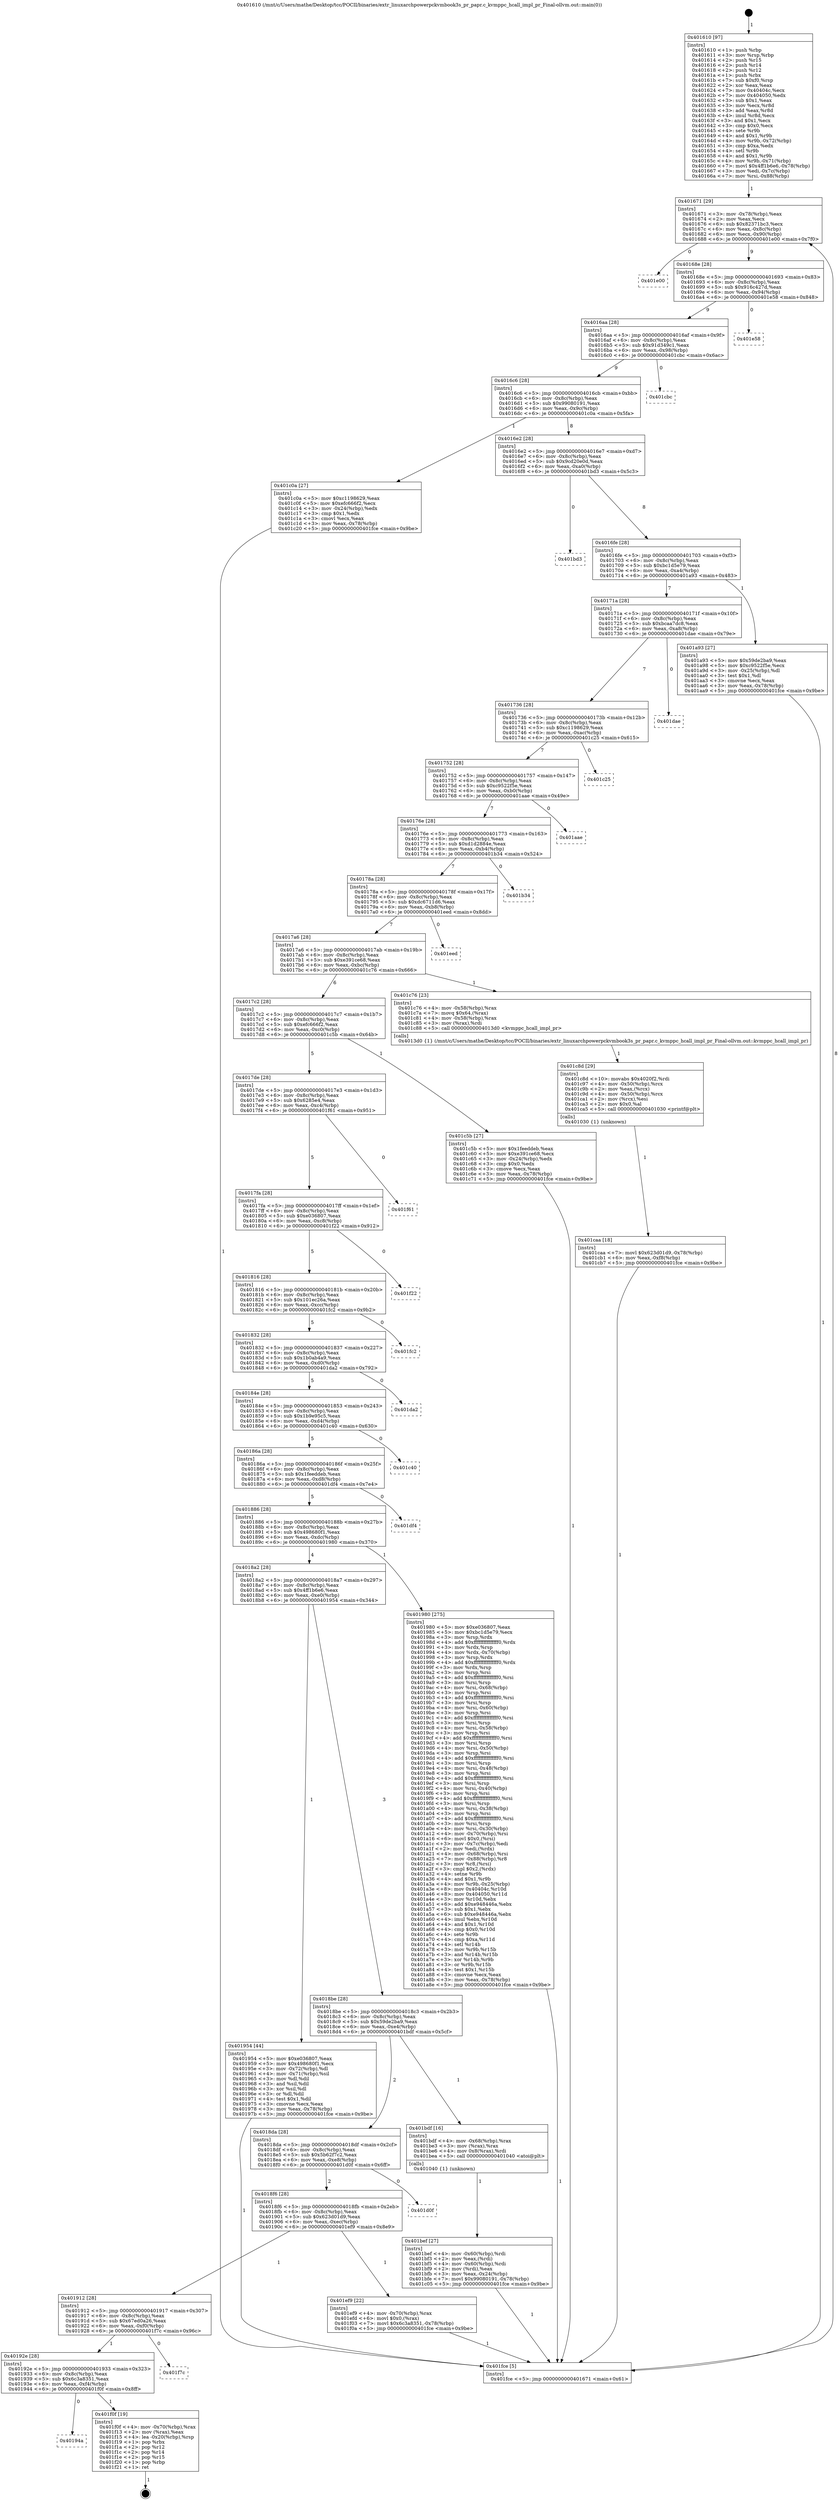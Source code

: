 digraph "0x401610" {
  label = "0x401610 (/mnt/c/Users/mathe/Desktop/tcc/POCII/binaries/extr_linuxarchpowerpckvmbook3s_pr_papr.c_kvmppc_hcall_impl_pr_Final-ollvm.out::main(0))"
  labelloc = "t"
  node[shape=record]

  Entry [label="",width=0.3,height=0.3,shape=circle,fillcolor=black,style=filled]
  "0x401671" [label="{
     0x401671 [29]\l
     | [instrs]\l
     &nbsp;&nbsp;0x401671 \<+3\>: mov -0x78(%rbp),%eax\l
     &nbsp;&nbsp;0x401674 \<+2\>: mov %eax,%ecx\l
     &nbsp;&nbsp;0x401676 \<+6\>: sub $0x82371bc3,%ecx\l
     &nbsp;&nbsp;0x40167c \<+6\>: mov %eax,-0x8c(%rbp)\l
     &nbsp;&nbsp;0x401682 \<+6\>: mov %ecx,-0x90(%rbp)\l
     &nbsp;&nbsp;0x401688 \<+6\>: je 0000000000401e00 \<main+0x7f0\>\l
  }"]
  "0x401e00" [label="{
     0x401e00\l
  }", style=dashed]
  "0x40168e" [label="{
     0x40168e [28]\l
     | [instrs]\l
     &nbsp;&nbsp;0x40168e \<+5\>: jmp 0000000000401693 \<main+0x83\>\l
     &nbsp;&nbsp;0x401693 \<+6\>: mov -0x8c(%rbp),%eax\l
     &nbsp;&nbsp;0x401699 \<+5\>: sub $0x916c427d,%eax\l
     &nbsp;&nbsp;0x40169e \<+6\>: mov %eax,-0x94(%rbp)\l
     &nbsp;&nbsp;0x4016a4 \<+6\>: je 0000000000401e58 \<main+0x848\>\l
  }"]
  Exit [label="",width=0.3,height=0.3,shape=circle,fillcolor=black,style=filled,peripheries=2]
  "0x401e58" [label="{
     0x401e58\l
  }", style=dashed]
  "0x4016aa" [label="{
     0x4016aa [28]\l
     | [instrs]\l
     &nbsp;&nbsp;0x4016aa \<+5\>: jmp 00000000004016af \<main+0x9f\>\l
     &nbsp;&nbsp;0x4016af \<+6\>: mov -0x8c(%rbp),%eax\l
     &nbsp;&nbsp;0x4016b5 \<+5\>: sub $0x91d349c1,%eax\l
     &nbsp;&nbsp;0x4016ba \<+6\>: mov %eax,-0x98(%rbp)\l
     &nbsp;&nbsp;0x4016c0 \<+6\>: je 0000000000401cbc \<main+0x6ac\>\l
  }"]
  "0x40194a" [label="{
     0x40194a\l
  }", style=dashed]
  "0x401cbc" [label="{
     0x401cbc\l
  }", style=dashed]
  "0x4016c6" [label="{
     0x4016c6 [28]\l
     | [instrs]\l
     &nbsp;&nbsp;0x4016c6 \<+5\>: jmp 00000000004016cb \<main+0xbb\>\l
     &nbsp;&nbsp;0x4016cb \<+6\>: mov -0x8c(%rbp),%eax\l
     &nbsp;&nbsp;0x4016d1 \<+5\>: sub $0x99080191,%eax\l
     &nbsp;&nbsp;0x4016d6 \<+6\>: mov %eax,-0x9c(%rbp)\l
     &nbsp;&nbsp;0x4016dc \<+6\>: je 0000000000401c0a \<main+0x5fa\>\l
  }"]
  "0x401f0f" [label="{
     0x401f0f [19]\l
     | [instrs]\l
     &nbsp;&nbsp;0x401f0f \<+4\>: mov -0x70(%rbp),%rax\l
     &nbsp;&nbsp;0x401f13 \<+2\>: mov (%rax),%eax\l
     &nbsp;&nbsp;0x401f15 \<+4\>: lea -0x20(%rbp),%rsp\l
     &nbsp;&nbsp;0x401f19 \<+1\>: pop %rbx\l
     &nbsp;&nbsp;0x401f1a \<+2\>: pop %r12\l
     &nbsp;&nbsp;0x401f1c \<+2\>: pop %r14\l
     &nbsp;&nbsp;0x401f1e \<+2\>: pop %r15\l
     &nbsp;&nbsp;0x401f20 \<+1\>: pop %rbp\l
     &nbsp;&nbsp;0x401f21 \<+1\>: ret\l
  }"]
  "0x401c0a" [label="{
     0x401c0a [27]\l
     | [instrs]\l
     &nbsp;&nbsp;0x401c0a \<+5\>: mov $0xc1198629,%eax\l
     &nbsp;&nbsp;0x401c0f \<+5\>: mov $0xefc666f2,%ecx\l
     &nbsp;&nbsp;0x401c14 \<+3\>: mov -0x24(%rbp),%edx\l
     &nbsp;&nbsp;0x401c17 \<+3\>: cmp $0x1,%edx\l
     &nbsp;&nbsp;0x401c1a \<+3\>: cmovl %ecx,%eax\l
     &nbsp;&nbsp;0x401c1d \<+3\>: mov %eax,-0x78(%rbp)\l
     &nbsp;&nbsp;0x401c20 \<+5\>: jmp 0000000000401fce \<main+0x9be\>\l
  }"]
  "0x4016e2" [label="{
     0x4016e2 [28]\l
     | [instrs]\l
     &nbsp;&nbsp;0x4016e2 \<+5\>: jmp 00000000004016e7 \<main+0xd7\>\l
     &nbsp;&nbsp;0x4016e7 \<+6\>: mov -0x8c(%rbp),%eax\l
     &nbsp;&nbsp;0x4016ed \<+5\>: sub $0x9cd20e0d,%eax\l
     &nbsp;&nbsp;0x4016f2 \<+6\>: mov %eax,-0xa0(%rbp)\l
     &nbsp;&nbsp;0x4016f8 \<+6\>: je 0000000000401bd3 \<main+0x5c3\>\l
  }"]
  "0x40192e" [label="{
     0x40192e [28]\l
     | [instrs]\l
     &nbsp;&nbsp;0x40192e \<+5\>: jmp 0000000000401933 \<main+0x323\>\l
     &nbsp;&nbsp;0x401933 \<+6\>: mov -0x8c(%rbp),%eax\l
     &nbsp;&nbsp;0x401939 \<+5\>: sub $0x6c3a8351,%eax\l
     &nbsp;&nbsp;0x40193e \<+6\>: mov %eax,-0xf4(%rbp)\l
     &nbsp;&nbsp;0x401944 \<+6\>: je 0000000000401f0f \<main+0x8ff\>\l
  }"]
  "0x401bd3" [label="{
     0x401bd3\l
  }", style=dashed]
  "0x4016fe" [label="{
     0x4016fe [28]\l
     | [instrs]\l
     &nbsp;&nbsp;0x4016fe \<+5\>: jmp 0000000000401703 \<main+0xf3\>\l
     &nbsp;&nbsp;0x401703 \<+6\>: mov -0x8c(%rbp),%eax\l
     &nbsp;&nbsp;0x401709 \<+5\>: sub $0xbc1d5e79,%eax\l
     &nbsp;&nbsp;0x40170e \<+6\>: mov %eax,-0xa4(%rbp)\l
     &nbsp;&nbsp;0x401714 \<+6\>: je 0000000000401a93 \<main+0x483\>\l
  }"]
  "0x401f7c" [label="{
     0x401f7c\l
  }", style=dashed]
  "0x401a93" [label="{
     0x401a93 [27]\l
     | [instrs]\l
     &nbsp;&nbsp;0x401a93 \<+5\>: mov $0x59de2ba9,%eax\l
     &nbsp;&nbsp;0x401a98 \<+5\>: mov $0xc9522f5e,%ecx\l
     &nbsp;&nbsp;0x401a9d \<+3\>: mov -0x25(%rbp),%dl\l
     &nbsp;&nbsp;0x401aa0 \<+3\>: test $0x1,%dl\l
     &nbsp;&nbsp;0x401aa3 \<+3\>: cmovne %ecx,%eax\l
     &nbsp;&nbsp;0x401aa6 \<+3\>: mov %eax,-0x78(%rbp)\l
     &nbsp;&nbsp;0x401aa9 \<+5\>: jmp 0000000000401fce \<main+0x9be\>\l
  }"]
  "0x40171a" [label="{
     0x40171a [28]\l
     | [instrs]\l
     &nbsp;&nbsp;0x40171a \<+5\>: jmp 000000000040171f \<main+0x10f\>\l
     &nbsp;&nbsp;0x40171f \<+6\>: mov -0x8c(%rbp),%eax\l
     &nbsp;&nbsp;0x401725 \<+5\>: sub $0xbcaa7dc8,%eax\l
     &nbsp;&nbsp;0x40172a \<+6\>: mov %eax,-0xa8(%rbp)\l
     &nbsp;&nbsp;0x401730 \<+6\>: je 0000000000401dae \<main+0x79e\>\l
  }"]
  "0x401912" [label="{
     0x401912 [28]\l
     | [instrs]\l
     &nbsp;&nbsp;0x401912 \<+5\>: jmp 0000000000401917 \<main+0x307\>\l
     &nbsp;&nbsp;0x401917 \<+6\>: mov -0x8c(%rbp),%eax\l
     &nbsp;&nbsp;0x40191d \<+5\>: sub $0x67ed0a26,%eax\l
     &nbsp;&nbsp;0x401922 \<+6\>: mov %eax,-0xf0(%rbp)\l
     &nbsp;&nbsp;0x401928 \<+6\>: je 0000000000401f7c \<main+0x96c\>\l
  }"]
  "0x401dae" [label="{
     0x401dae\l
  }", style=dashed]
  "0x401736" [label="{
     0x401736 [28]\l
     | [instrs]\l
     &nbsp;&nbsp;0x401736 \<+5\>: jmp 000000000040173b \<main+0x12b\>\l
     &nbsp;&nbsp;0x40173b \<+6\>: mov -0x8c(%rbp),%eax\l
     &nbsp;&nbsp;0x401741 \<+5\>: sub $0xc1198629,%eax\l
     &nbsp;&nbsp;0x401746 \<+6\>: mov %eax,-0xac(%rbp)\l
     &nbsp;&nbsp;0x40174c \<+6\>: je 0000000000401c25 \<main+0x615\>\l
  }"]
  "0x401ef9" [label="{
     0x401ef9 [22]\l
     | [instrs]\l
     &nbsp;&nbsp;0x401ef9 \<+4\>: mov -0x70(%rbp),%rax\l
     &nbsp;&nbsp;0x401efd \<+6\>: movl $0x0,(%rax)\l
     &nbsp;&nbsp;0x401f03 \<+7\>: movl $0x6c3a8351,-0x78(%rbp)\l
     &nbsp;&nbsp;0x401f0a \<+5\>: jmp 0000000000401fce \<main+0x9be\>\l
  }"]
  "0x401c25" [label="{
     0x401c25\l
  }", style=dashed]
  "0x401752" [label="{
     0x401752 [28]\l
     | [instrs]\l
     &nbsp;&nbsp;0x401752 \<+5\>: jmp 0000000000401757 \<main+0x147\>\l
     &nbsp;&nbsp;0x401757 \<+6\>: mov -0x8c(%rbp),%eax\l
     &nbsp;&nbsp;0x40175d \<+5\>: sub $0xc9522f5e,%eax\l
     &nbsp;&nbsp;0x401762 \<+6\>: mov %eax,-0xb0(%rbp)\l
     &nbsp;&nbsp;0x401768 \<+6\>: je 0000000000401aae \<main+0x49e\>\l
  }"]
  "0x4018f6" [label="{
     0x4018f6 [28]\l
     | [instrs]\l
     &nbsp;&nbsp;0x4018f6 \<+5\>: jmp 00000000004018fb \<main+0x2eb\>\l
     &nbsp;&nbsp;0x4018fb \<+6\>: mov -0x8c(%rbp),%eax\l
     &nbsp;&nbsp;0x401901 \<+5\>: sub $0x623d01d9,%eax\l
     &nbsp;&nbsp;0x401906 \<+6\>: mov %eax,-0xec(%rbp)\l
     &nbsp;&nbsp;0x40190c \<+6\>: je 0000000000401ef9 \<main+0x8e9\>\l
  }"]
  "0x401aae" [label="{
     0x401aae\l
  }", style=dashed]
  "0x40176e" [label="{
     0x40176e [28]\l
     | [instrs]\l
     &nbsp;&nbsp;0x40176e \<+5\>: jmp 0000000000401773 \<main+0x163\>\l
     &nbsp;&nbsp;0x401773 \<+6\>: mov -0x8c(%rbp),%eax\l
     &nbsp;&nbsp;0x401779 \<+5\>: sub $0xd1d2884e,%eax\l
     &nbsp;&nbsp;0x40177e \<+6\>: mov %eax,-0xb4(%rbp)\l
     &nbsp;&nbsp;0x401784 \<+6\>: je 0000000000401b34 \<main+0x524\>\l
  }"]
  "0x401d0f" [label="{
     0x401d0f\l
  }", style=dashed]
  "0x401b34" [label="{
     0x401b34\l
  }", style=dashed]
  "0x40178a" [label="{
     0x40178a [28]\l
     | [instrs]\l
     &nbsp;&nbsp;0x40178a \<+5\>: jmp 000000000040178f \<main+0x17f\>\l
     &nbsp;&nbsp;0x40178f \<+6\>: mov -0x8c(%rbp),%eax\l
     &nbsp;&nbsp;0x401795 \<+5\>: sub $0xdc6711d6,%eax\l
     &nbsp;&nbsp;0x40179a \<+6\>: mov %eax,-0xb8(%rbp)\l
     &nbsp;&nbsp;0x4017a0 \<+6\>: je 0000000000401eed \<main+0x8dd\>\l
  }"]
  "0x401caa" [label="{
     0x401caa [18]\l
     | [instrs]\l
     &nbsp;&nbsp;0x401caa \<+7\>: movl $0x623d01d9,-0x78(%rbp)\l
     &nbsp;&nbsp;0x401cb1 \<+6\>: mov %eax,-0xf8(%rbp)\l
     &nbsp;&nbsp;0x401cb7 \<+5\>: jmp 0000000000401fce \<main+0x9be\>\l
  }"]
  "0x401eed" [label="{
     0x401eed\l
  }", style=dashed]
  "0x4017a6" [label="{
     0x4017a6 [28]\l
     | [instrs]\l
     &nbsp;&nbsp;0x4017a6 \<+5\>: jmp 00000000004017ab \<main+0x19b\>\l
     &nbsp;&nbsp;0x4017ab \<+6\>: mov -0x8c(%rbp),%eax\l
     &nbsp;&nbsp;0x4017b1 \<+5\>: sub $0xe391ce68,%eax\l
     &nbsp;&nbsp;0x4017b6 \<+6\>: mov %eax,-0xbc(%rbp)\l
     &nbsp;&nbsp;0x4017bc \<+6\>: je 0000000000401c76 \<main+0x666\>\l
  }"]
  "0x401c8d" [label="{
     0x401c8d [29]\l
     | [instrs]\l
     &nbsp;&nbsp;0x401c8d \<+10\>: movabs $0x4020f2,%rdi\l
     &nbsp;&nbsp;0x401c97 \<+4\>: mov -0x50(%rbp),%rcx\l
     &nbsp;&nbsp;0x401c9b \<+2\>: mov %eax,(%rcx)\l
     &nbsp;&nbsp;0x401c9d \<+4\>: mov -0x50(%rbp),%rcx\l
     &nbsp;&nbsp;0x401ca1 \<+2\>: mov (%rcx),%esi\l
     &nbsp;&nbsp;0x401ca3 \<+2\>: mov $0x0,%al\l
     &nbsp;&nbsp;0x401ca5 \<+5\>: call 0000000000401030 \<printf@plt\>\l
     | [calls]\l
     &nbsp;&nbsp;0x401030 \{1\} (unknown)\l
  }"]
  "0x401c76" [label="{
     0x401c76 [23]\l
     | [instrs]\l
     &nbsp;&nbsp;0x401c76 \<+4\>: mov -0x58(%rbp),%rax\l
     &nbsp;&nbsp;0x401c7a \<+7\>: movq $0x64,(%rax)\l
     &nbsp;&nbsp;0x401c81 \<+4\>: mov -0x58(%rbp),%rax\l
     &nbsp;&nbsp;0x401c85 \<+3\>: mov (%rax),%rdi\l
     &nbsp;&nbsp;0x401c88 \<+5\>: call 00000000004013d0 \<kvmppc_hcall_impl_pr\>\l
     | [calls]\l
     &nbsp;&nbsp;0x4013d0 \{1\} (/mnt/c/Users/mathe/Desktop/tcc/POCII/binaries/extr_linuxarchpowerpckvmbook3s_pr_papr.c_kvmppc_hcall_impl_pr_Final-ollvm.out::kvmppc_hcall_impl_pr)\l
  }"]
  "0x4017c2" [label="{
     0x4017c2 [28]\l
     | [instrs]\l
     &nbsp;&nbsp;0x4017c2 \<+5\>: jmp 00000000004017c7 \<main+0x1b7\>\l
     &nbsp;&nbsp;0x4017c7 \<+6\>: mov -0x8c(%rbp),%eax\l
     &nbsp;&nbsp;0x4017cd \<+5\>: sub $0xefc666f2,%eax\l
     &nbsp;&nbsp;0x4017d2 \<+6\>: mov %eax,-0xc0(%rbp)\l
     &nbsp;&nbsp;0x4017d8 \<+6\>: je 0000000000401c5b \<main+0x64b\>\l
  }"]
  "0x401bef" [label="{
     0x401bef [27]\l
     | [instrs]\l
     &nbsp;&nbsp;0x401bef \<+4\>: mov -0x60(%rbp),%rdi\l
     &nbsp;&nbsp;0x401bf3 \<+2\>: mov %eax,(%rdi)\l
     &nbsp;&nbsp;0x401bf5 \<+4\>: mov -0x60(%rbp),%rdi\l
     &nbsp;&nbsp;0x401bf9 \<+2\>: mov (%rdi),%eax\l
     &nbsp;&nbsp;0x401bfb \<+3\>: mov %eax,-0x24(%rbp)\l
     &nbsp;&nbsp;0x401bfe \<+7\>: movl $0x99080191,-0x78(%rbp)\l
     &nbsp;&nbsp;0x401c05 \<+5\>: jmp 0000000000401fce \<main+0x9be\>\l
  }"]
  "0x401c5b" [label="{
     0x401c5b [27]\l
     | [instrs]\l
     &nbsp;&nbsp;0x401c5b \<+5\>: mov $0x1feeddeb,%eax\l
     &nbsp;&nbsp;0x401c60 \<+5\>: mov $0xe391ce68,%ecx\l
     &nbsp;&nbsp;0x401c65 \<+3\>: mov -0x24(%rbp),%edx\l
     &nbsp;&nbsp;0x401c68 \<+3\>: cmp $0x0,%edx\l
     &nbsp;&nbsp;0x401c6b \<+3\>: cmove %ecx,%eax\l
     &nbsp;&nbsp;0x401c6e \<+3\>: mov %eax,-0x78(%rbp)\l
     &nbsp;&nbsp;0x401c71 \<+5\>: jmp 0000000000401fce \<main+0x9be\>\l
  }"]
  "0x4017de" [label="{
     0x4017de [28]\l
     | [instrs]\l
     &nbsp;&nbsp;0x4017de \<+5\>: jmp 00000000004017e3 \<main+0x1d3\>\l
     &nbsp;&nbsp;0x4017e3 \<+6\>: mov -0x8c(%rbp),%eax\l
     &nbsp;&nbsp;0x4017e9 \<+5\>: sub $0x6285e4,%eax\l
     &nbsp;&nbsp;0x4017ee \<+6\>: mov %eax,-0xc4(%rbp)\l
     &nbsp;&nbsp;0x4017f4 \<+6\>: je 0000000000401f61 \<main+0x951\>\l
  }"]
  "0x4018da" [label="{
     0x4018da [28]\l
     | [instrs]\l
     &nbsp;&nbsp;0x4018da \<+5\>: jmp 00000000004018df \<main+0x2cf\>\l
     &nbsp;&nbsp;0x4018df \<+6\>: mov -0x8c(%rbp),%eax\l
     &nbsp;&nbsp;0x4018e5 \<+5\>: sub $0x5b62f7c2,%eax\l
     &nbsp;&nbsp;0x4018ea \<+6\>: mov %eax,-0xe8(%rbp)\l
     &nbsp;&nbsp;0x4018f0 \<+6\>: je 0000000000401d0f \<main+0x6ff\>\l
  }"]
  "0x401f61" [label="{
     0x401f61\l
  }", style=dashed]
  "0x4017fa" [label="{
     0x4017fa [28]\l
     | [instrs]\l
     &nbsp;&nbsp;0x4017fa \<+5\>: jmp 00000000004017ff \<main+0x1ef\>\l
     &nbsp;&nbsp;0x4017ff \<+6\>: mov -0x8c(%rbp),%eax\l
     &nbsp;&nbsp;0x401805 \<+5\>: sub $0xe036807,%eax\l
     &nbsp;&nbsp;0x40180a \<+6\>: mov %eax,-0xc8(%rbp)\l
     &nbsp;&nbsp;0x401810 \<+6\>: je 0000000000401f22 \<main+0x912\>\l
  }"]
  "0x401bdf" [label="{
     0x401bdf [16]\l
     | [instrs]\l
     &nbsp;&nbsp;0x401bdf \<+4\>: mov -0x68(%rbp),%rax\l
     &nbsp;&nbsp;0x401be3 \<+3\>: mov (%rax),%rax\l
     &nbsp;&nbsp;0x401be6 \<+4\>: mov 0x8(%rax),%rdi\l
     &nbsp;&nbsp;0x401bea \<+5\>: call 0000000000401040 \<atoi@plt\>\l
     | [calls]\l
     &nbsp;&nbsp;0x401040 \{1\} (unknown)\l
  }"]
  "0x401f22" [label="{
     0x401f22\l
  }", style=dashed]
  "0x401816" [label="{
     0x401816 [28]\l
     | [instrs]\l
     &nbsp;&nbsp;0x401816 \<+5\>: jmp 000000000040181b \<main+0x20b\>\l
     &nbsp;&nbsp;0x40181b \<+6\>: mov -0x8c(%rbp),%eax\l
     &nbsp;&nbsp;0x401821 \<+5\>: sub $0x101ec26a,%eax\l
     &nbsp;&nbsp;0x401826 \<+6\>: mov %eax,-0xcc(%rbp)\l
     &nbsp;&nbsp;0x40182c \<+6\>: je 0000000000401fc2 \<main+0x9b2\>\l
  }"]
  "0x401610" [label="{
     0x401610 [97]\l
     | [instrs]\l
     &nbsp;&nbsp;0x401610 \<+1\>: push %rbp\l
     &nbsp;&nbsp;0x401611 \<+3\>: mov %rsp,%rbp\l
     &nbsp;&nbsp;0x401614 \<+2\>: push %r15\l
     &nbsp;&nbsp;0x401616 \<+2\>: push %r14\l
     &nbsp;&nbsp;0x401618 \<+2\>: push %r12\l
     &nbsp;&nbsp;0x40161a \<+1\>: push %rbx\l
     &nbsp;&nbsp;0x40161b \<+7\>: sub $0xf0,%rsp\l
     &nbsp;&nbsp;0x401622 \<+2\>: xor %eax,%eax\l
     &nbsp;&nbsp;0x401624 \<+7\>: mov 0x40404c,%ecx\l
     &nbsp;&nbsp;0x40162b \<+7\>: mov 0x404050,%edx\l
     &nbsp;&nbsp;0x401632 \<+3\>: sub $0x1,%eax\l
     &nbsp;&nbsp;0x401635 \<+3\>: mov %ecx,%r8d\l
     &nbsp;&nbsp;0x401638 \<+3\>: add %eax,%r8d\l
     &nbsp;&nbsp;0x40163b \<+4\>: imul %r8d,%ecx\l
     &nbsp;&nbsp;0x40163f \<+3\>: and $0x1,%ecx\l
     &nbsp;&nbsp;0x401642 \<+3\>: cmp $0x0,%ecx\l
     &nbsp;&nbsp;0x401645 \<+4\>: sete %r9b\l
     &nbsp;&nbsp;0x401649 \<+4\>: and $0x1,%r9b\l
     &nbsp;&nbsp;0x40164d \<+4\>: mov %r9b,-0x72(%rbp)\l
     &nbsp;&nbsp;0x401651 \<+3\>: cmp $0xa,%edx\l
     &nbsp;&nbsp;0x401654 \<+4\>: setl %r9b\l
     &nbsp;&nbsp;0x401658 \<+4\>: and $0x1,%r9b\l
     &nbsp;&nbsp;0x40165c \<+4\>: mov %r9b,-0x71(%rbp)\l
     &nbsp;&nbsp;0x401660 \<+7\>: movl $0x4ff1b6e6,-0x78(%rbp)\l
     &nbsp;&nbsp;0x401667 \<+3\>: mov %edi,-0x7c(%rbp)\l
     &nbsp;&nbsp;0x40166a \<+7\>: mov %rsi,-0x88(%rbp)\l
  }"]
  "0x401fc2" [label="{
     0x401fc2\l
  }", style=dashed]
  "0x401832" [label="{
     0x401832 [28]\l
     | [instrs]\l
     &nbsp;&nbsp;0x401832 \<+5\>: jmp 0000000000401837 \<main+0x227\>\l
     &nbsp;&nbsp;0x401837 \<+6\>: mov -0x8c(%rbp),%eax\l
     &nbsp;&nbsp;0x40183d \<+5\>: sub $0x1b0ab4a9,%eax\l
     &nbsp;&nbsp;0x401842 \<+6\>: mov %eax,-0xd0(%rbp)\l
     &nbsp;&nbsp;0x401848 \<+6\>: je 0000000000401da2 \<main+0x792\>\l
  }"]
  "0x401fce" [label="{
     0x401fce [5]\l
     | [instrs]\l
     &nbsp;&nbsp;0x401fce \<+5\>: jmp 0000000000401671 \<main+0x61\>\l
  }"]
  "0x401da2" [label="{
     0x401da2\l
  }", style=dashed]
  "0x40184e" [label="{
     0x40184e [28]\l
     | [instrs]\l
     &nbsp;&nbsp;0x40184e \<+5\>: jmp 0000000000401853 \<main+0x243\>\l
     &nbsp;&nbsp;0x401853 \<+6\>: mov -0x8c(%rbp),%eax\l
     &nbsp;&nbsp;0x401859 \<+5\>: sub $0x1b9e95c5,%eax\l
     &nbsp;&nbsp;0x40185e \<+6\>: mov %eax,-0xd4(%rbp)\l
     &nbsp;&nbsp;0x401864 \<+6\>: je 0000000000401c40 \<main+0x630\>\l
  }"]
  "0x4018be" [label="{
     0x4018be [28]\l
     | [instrs]\l
     &nbsp;&nbsp;0x4018be \<+5\>: jmp 00000000004018c3 \<main+0x2b3\>\l
     &nbsp;&nbsp;0x4018c3 \<+6\>: mov -0x8c(%rbp),%eax\l
     &nbsp;&nbsp;0x4018c9 \<+5\>: sub $0x59de2ba9,%eax\l
     &nbsp;&nbsp;0x4018ce \<+6\>: mov %eax,-0xe4(%rbp)\l
     &nbsp;&nbsp;0x4018d4 \<+6\>: je 0000000000401bdf \<main+0x5cf\>\l
  }"]
  "0x401c40" [label="{
     0x401c40\l
  }", style=dashed]
  "0x40186a" [label="{
     0x40186a [28]\l
     | [instrs]\l
     &nbsp;&nbsp;0x40186a \<+5\>: jmp 000000000040186f \<main+0x25f\>\l
     &nbsp;&nbsp;0x40186f \<+6\>: mov -0x8c(%rbp),%eax\l
     &nbsp;&nbsp;0x401875 \<+5\>: sub $0x1feeddeb,%eax\l
     &nbsp;&nbsp;0x40187a \<+6\>: mov %eax,-0xd8(%rbp)\l
     &nbsp;&nbsp;0x401880 \<+6\>: je 0000000000401df4 \<main+0x7e4\>\l
  }"]
  "0x401954" [label="{
     0x401954 [44]\l
     | [instrs]\l
     &nbsp;&nbsp;0x401954 \<+5\>: mov $0xe036807,%eax\l
     &nbsp;&nbsp;0x401959 \<+5\>: mov $0x498680f1,%ecx\l
     &nbsp;&nbsp;0x40195e \<+3\>: mov -0x72(%rbp),%dl\l
     &nbsp;&nbsp;0x401961 \<+4\>: mov -0x71(%rbp),%sil\l
     &nbsp;&nbsp;0x401965 \<+3\>: mov %dl,%dil\l
     &nbsp;&nbsp;0x401968 \<+3\>: and %sil,%dil\l
     &nbsp;&nbsp;0x40196b \<+3\>: xor %sil,%dl\l
     &nbsp;&nbsp;0x40196e \<+3\>: or %dl,%dil\l
     &nbsp;&nbsp;0x401971 \<+4\>: test $0x1,%dil\l
     &nbsp;&nbsp;0x401975 \<+3\>: cmovne %ecx,%eax\l
     &nbsp;&nbsp;0x401978 \<+3\>: mov %eax,-0x78(%rbp)\l
     &nbsp;&nbsp;0x40197b \<+5\>: jmp 0000000000401fce \<main+0x9be\>\l
  }"]
  "0x401df4" [label="{
     0x401df4\l
  }", style=dashed]
  "0x401886" [label="{
     0x401886 [28]\l
     | [instrs]\l
     &nbsp;&nbsp;0x401886 \<+5\>: jmp 000000000040188b \<main+0x27b\>\l
     &nbsp;&nbsp;0x40188b \<+6\>: mov -0x8c(%rbp),%eax\l
     &nbsp;&nbsp;0x401891 \<+5\>: sub $0x498680f1,%eax\l
     &nbsp;&nbsp;0x401896 \<+6\>: mov %eax,-0xdc(%rbp)\l
     &nbsp;&nbsp;0x40189c \<+6\>: je 0000000000401980 \<main+0x370\>\l
  }"]
  "0x4018a2" [label="{
     0x4018a2 [28]\l
     | [instrs]\l
     &nbsp;&nbsp;0x4018a2 \<+5\>: jmp 00000000004018a7 \<main+0x297\>\l
     &nbsp;&nbsp;0x4018a7 \<+6\>: mov -0x8c(%rbp),%eax\l
     &nbsp;&nbsp;0x4018ad \<+5\>: sub $0x4ff1b6e6,%eax\l
     &nbsp;&nbsp;0x4018b2 \<+6\>: mov %eax,-0xe0(%rbp)\l
     &nbsp;&nbsp;0x4018b8 \<+6\>: je 0000000000401954 \<main+0x344\>\l
  }"]
  "0x401980" [label="{
     0x401980 [275]\l
     | [instrs]\l
     &nbsp;&nbsp;0x401980 \<+5\>: mov $0xe036807,%eax\l
     &nbsp;&nbsp;0x401985 \<+5\>: mov $0xbc1d5e79,%ecx\l
     &nbsp;&nbsp;0x40198a \<+3\>: mov %rsp,%rdx\l
     &nbsp;&nbsp;0x40198d \<+4\>: add $0xfffffffffffffff0,%rdx\l
     &nbsp;&nbsp;0x401991 \<+3\>: mov %rdx,%rsp\l
     &nbsp;&nbsp;0x401994 \<+4\>: mov %rdx,-0x70(%rbp)\l
     &nbsp;&nbsp;0x401998 \<+3\>: mov %rsp,%rdx\l
     &nbsp;&nbsp;0x40199b \<+4\>: add $0xfffffffffffffff0,%rdx\l
     &nbsp;&nbsp;0x40199f \<+3\>: mov %rdx,%rsp\l
     &nbsp;&nbsp;0x4019a2 \<+3\>: mov %rsp,%rsi\l
     &nbsp;&nbsp;0x4019a5 \<+4\>: add $0xfffffffffffffff0,%rsi\l
     &nbsp;&nbsp;0x4019a9 \<+3\>: mov %rsi,%rsp\l
     &nbsp;&nbsp;0x4019ac \<+4\>: mov %rsi,-0x68(%rbp)\l
     &nbsp;&nbsp;0x4019b0 \<+3\>: mov %rsp,%rsi\l
     &nbsp;&nbsp;0x4019b3 \<+4\>: add $0xfffffffffffffff0,%rsi\l
     &nbsp;&nbsp;0x4019b7 \<+3\>: mov %rsi,%rsp\l
     &nbsp;&nbsp;0x4019ba \<+4\>: mov %rsi,-0x60(%rbp)\l
     &nbsp;&nbsp;0x4019be \<+3\>: mov %rsp,%rsi\l
     &nbsp;&nbsp;0x4019c1 \<+4\>: add $0xfffffffffffffff0,%rsi\l
     &nbsp;&nbsp;0x4019c5 \<+3\>: mov %rsi,%rsp\l
     &nbsp;&nbsp;0x4019c8 \<+4\>: mov %rsi,-0x58(%rbp)\l
     &nbsp;&nbsp;0x4019cc \<+3\>: mov %rsp,%rsi\l
     &nbsp;&nbsp;0x4019cf \<+4\>: add $0xfffffffffffffff0,%rsi\l
     &nbsp;&nbsp;0x4019d3 \<+3\>: mov %rsi,%rsp\l
     &nbsp;&nbsp;0x4019d6 \<+4\>: mov %rsi,-0x50(%rbp)\l
     &nbsp;&nbsp;0x4019da \<+3\>: mov %rsp,%rsi\l
     &nbsp;&nbsp;0x4019dd \<+4\>: add $0xfffffffffffffff0,%rsi\l
     &nbsp;&nbsp;0x4019e1 \<+3\>: mov %rsi,%rsp\l
     &nbsp;&nbsp;0x4019e4 \<+4\>: mov %rsi,-0x48(%rbp)\l
     &nbsp;&nbsp;0x4019e8 \<+3\>: mov %rsp,%rsi\l
     &nbsp;&nbsp;0x4019eb \<+4\>: add $0xfffffffffffffff0,%rsi\l
     &nbsp;&nbsp;0x4019ef \<+3\>: mov %rsi,%rsp\l
     &nbsp;&nbsp;0x4019f2 \<+4\>: mov %rsi,-0x40(%rbp)\l
     &nbsp;&nbsp;0x4019f6 \<+3\>: mov %rsp,%rsi\l
     &nbsp;&nbsp;0x4019f9 \<+4\>: add $0xfffffffffffffff0,%rsi\l
     &nbsp;&nbsp;0x4019fd \<+3\>: mov %rsi,%rsp\l
     &nbsp;&nbsp;0x401a00 \<+4\>: mov %rsi,-0x38(%rbp)\l
     &nbsp;&nbsp;0x401a04 \<+3\>: mov %rsp,%rsi\l
     &nbsp;&nbsp;0x401a07 \<+4\>: add $0xfffffffffffffff0,%rsi\l
     &nbsp;&nbsp;0x401a0b \<+3\>: mov %rsi,%rsp\l
     &nbsp;&nbsp;0x401a0e \<+4\>: mov %rsi,-0x30(%rbp)\l
     &nbsp;&nbsp;0x401a12 \<+4\>: mov -0x70(%rbp),%rsi\l
     &nbsp;&nbsp;0x401a16 \<+6\>: movl $0x0,(%rsi)\l
     &nbsp;&nbsp;0x401a1c \<+3\>: mov -0x7c(%rbp),%edi\l
     &nbsp;&nbsp;0x401a1f \<+2\>: mov %edi,(%rdx)\l
     &nbsp;&nbsp;0x401a21 \<+4\>: mov -0x68(%rbp),%rsi\l
     &nbsp;&nbsp;0x401a25 \<+7\>: mov -0x88(%rbp),%r8\l
     &nbsp;&nbsp;0x401a2c \<+3\>: mov %r8,(%rsi)\l
     &nbsp;&nbsp;0x401a2f \<+3\>: cmpl $0x2,(%rdx)\l
     &nbsp;&nbsp;0x401a32 \<+4\>: setne %r9b\l
     &nbsp;&nbsp;0x401a36 \<+4\>: and $0x1,%r9b\l
     &nbsp;&nbsp;0x401a3a \<+4\>: mov %r9b,-0x25(%rbp)\l
     &nbsp;&nbsp;0x401a3e \<+8\>: mov 0x40404c,%r10d\l
     &nbsp;&nbsp;0x401a46 \<+8\>: mov 0x404050,%r11d\l
     &nbsp;&nbsp;0x401a4e \<+3\>: mov %r10d,%ebx\l
     &nbsp;&nbsp;0x401a51 \<+6\>: add $0xe948446a,%ebx\l
     &nbsp;&nbsp;0x401a57 \<+3\>: sub $0x1,%ebx\l
     &nbsp;&nbsp;0x401a5a \<+6\>: sub $0xe948446a,%ebx\l
     &nbsp;&nbsp;0x401a60 \<+4\>: imul %ebx,%r10d\l
     &nbsp;&nbsp;0x401a64 \<+4\>: and $0x1,%r10d\l
     &nbsp;&nbsp;0x401a68 \<+4\>: cmp $0x0,%r10d\l
     &nbsp;&nbsp;0x401a6c \<+4\>: sete %r9b\l
     &nbsp;&nbsp;0x401a70 \<+4\>: cmp $0xa,%r11d\l
     &nbsp;&nbsp;0x401a74 \<+4\>: setl %r14b\l
     &nbsp;&nbsp;0x401a78 \<+3\>: mov %r9b,%r15b\l
     &nbsp;&nbsp;0x401a7b \<+3\>: and %r14b,%r15b\l
     &nbsp;&nbsp;0x401a7e \<+3\>: xor %r14b,%r9b\l
     &nbsp;&nbsp;0x401a81 \<+3\>: or %r9b,%r15b\l
     &nbsp;&nbsp;0x401a84 \<+4\>: test $0x1,%r15b\l
     &nbsp;&nbsp;0x401a88 \<+3\>: cmovne %ecx,%eax\l
     &nbsp;&nbsp;0x401a8b \<+3\>: mov %eax,-0x78(%rbp)\l
     &nbsp;&nbsp;0x401a8e \<+5\>: jmp 0000000000401fce \<main+0x9be\>\l
  }"]
  Entry -> "0x401610" [label=" 1"]
  "0x401671" -> "0x401e00" [label=" 0"]
  "0x401671" -> "0x40168e" [label=" 9"]
  "0x401f0f" -> Exit [label=" 1"]
  "0x40168e" -> "0x401e58" [label=" 0"]
  "0x40168e" -> "0x4016aa" [label=" 9"]
  "0x40192e" -> "0x40194a" [label=" 0"]
  "0x4016aa" -> "0x401cbc" [label=" 0"]
  "0x4016aa" -> "0x4016c6" [label=" 9"]
  "0x40192e" -> "0x401f0f" [label=" 1"]
  "0x4016c6" -> "0x401c0a" [label=" 1"]
  "0x4016c6" -> "0x4016e2" [label=" 8"]
  "0x401912" -> "0x40192e" [label=" 1"]
  "0x4016e2" -> "0x401bd3" [label=" 0"]
  "0x4016e2" -> "0x4016fe" [label=" 8"]
  "0x401912" -> "0x401f7c" [label=" 0"]
  "0x4016fe" -> "0x401a93" [label=" 1"]
  "0x4016fe" -> "0x40171a" [label=" 7"]
  "0x401ef9" -> "0x401fce" [label=" 1"]
  "0x40171a" -> "0x401dae" [label=" 0"]
  "0x40171a" -> "0x401736" [label=" 7"]
  "0x4018f6" -> "0x401912" [label=" 1"]
  "0x401736" -> "0x401c25" [label=" 0"]
  "0x401736" -> "0x401752" [label=" 7"]
  "0x4018f6" -> "0x401ef9" [label=" 1"]
  "0x401752" -> "0x401aae" [label=" 0"]
  "0x401752" -> "0x40176e" [label=" 7"]
  "0x4018da" -> "0x4018f6" [label=" 2"]
  "0x40176e" -> "0x401b34" [label=" 0"]
  "0x40176e" -> "0x40178a" [label=" 7"]
  "0x4018da" -> "0x401d0f" [label=" 0"]
  "0x40178a" -> "0x401eed" [label=" 0"]
  "0x40178a" -> "0x4017a6" [label=" 7"]
  "0x401caa" -> "0x401fce" [label=" 1"]
  "0x4017a6" -> "0x401c76" [label=" 1"]
  "0x4017a6" -> "0x4017c2" [label=" 6"]
  "0x401c8d" -> "0x401caa" [label=" 1"]
  "0x4017c2" -> "0x401c5b" [label=" 1"]
  "0x4017c2" -> "0x4017de" [label=" 5"]
  "0x401c76" -> "0x401c8d" [label=" 1"]
  "0x4017de" -> "0x401f61" [label=" 0"]
  "0x4017de" -> "0x4017fa" [label=" 5"]
  "0x401c5b" -> "0x401fce" [label=" 1"]
  "0x4017fa" -> "0x401f22" [label=" 0"]
  "0x4017fa" -> "0x401816" [label=" 5"]
  "0x401c0a" -> "0x401fce" [label=" 1"]
  "0x401816" -> "0x401fc2" [label=" 0"]
  "0x401816" -> "0x401832" [label=" 5"]
  "0x4018be" -> "0x4018da" [label=" 2"]
  "0x401832" -> "0x401da2" [label=" 0"]
  "0x401832" -> "0x40184e" [label=" 5"]
  "0x4018be" -> "0x401bdf" [label=" 1"]
  "0x40184e" -> "0x401c40" [label=" 0"]
  "0x40184e" -> "0x40186a" [label=" 5"]
  "0x401bef" -> "0x401fce" [label=" 1"]
  "0x40186a" -> "0x401df4" [label=" 0"]
  "0x40186a" -> "0x401886" [label=" 5"]
  "0x401a93" -> "0x401fce" [label=" 1"]
  "0x401886" -> "0x401980" [label=" 1"]
  "0x401886" -> "0x4018a2" [label=" 4"]
  "0x401980" -> "0x401fce" [label=" 1"]
  "0x4018a2" -> "0x401954" [label=" 1"]
  "0x4018a2" -> "0x4018be" [label=" 3"]
  "0x401954" -> "0x401fce" [label=" 1"]
  "0x401610" -> "0x401671" [label=" 1"]
  "0x401fce" -> "0x401671" [label=" 8"]
  "0x401bdf" -> "0x401bef" [label=" 1"]
}
